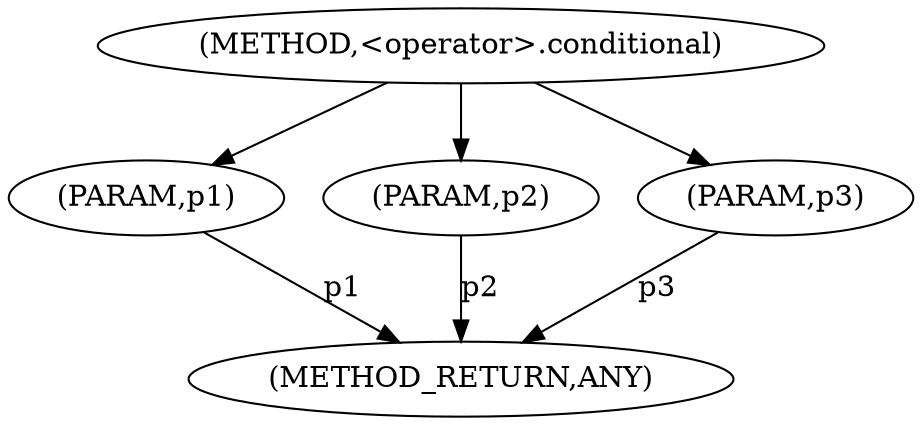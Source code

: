 digraph "&lt;operator&gt;.conditional" {  
"5692" [label = <(METHOD,&lt;operator&gt;.conditional)> ]
"5697" [label = <(METHOD_RETURN,ANY)> ]
"5693" [label = <(PARAM,p1)> ]
"5694" [label = <(PARAM,p2)> ]
"5695" [label = <(PARAM,p3)> ]
  "5693" -> "5697"  [ label = "p1"] 
  "5694" -> "5697"  [ label = "p2"] 
  "5695" -> "5697"  [ label = "p3"] 
  "5692" -> "5693" 
  "5692" -> "5694" 
  "5692" -> "5695" 
}
